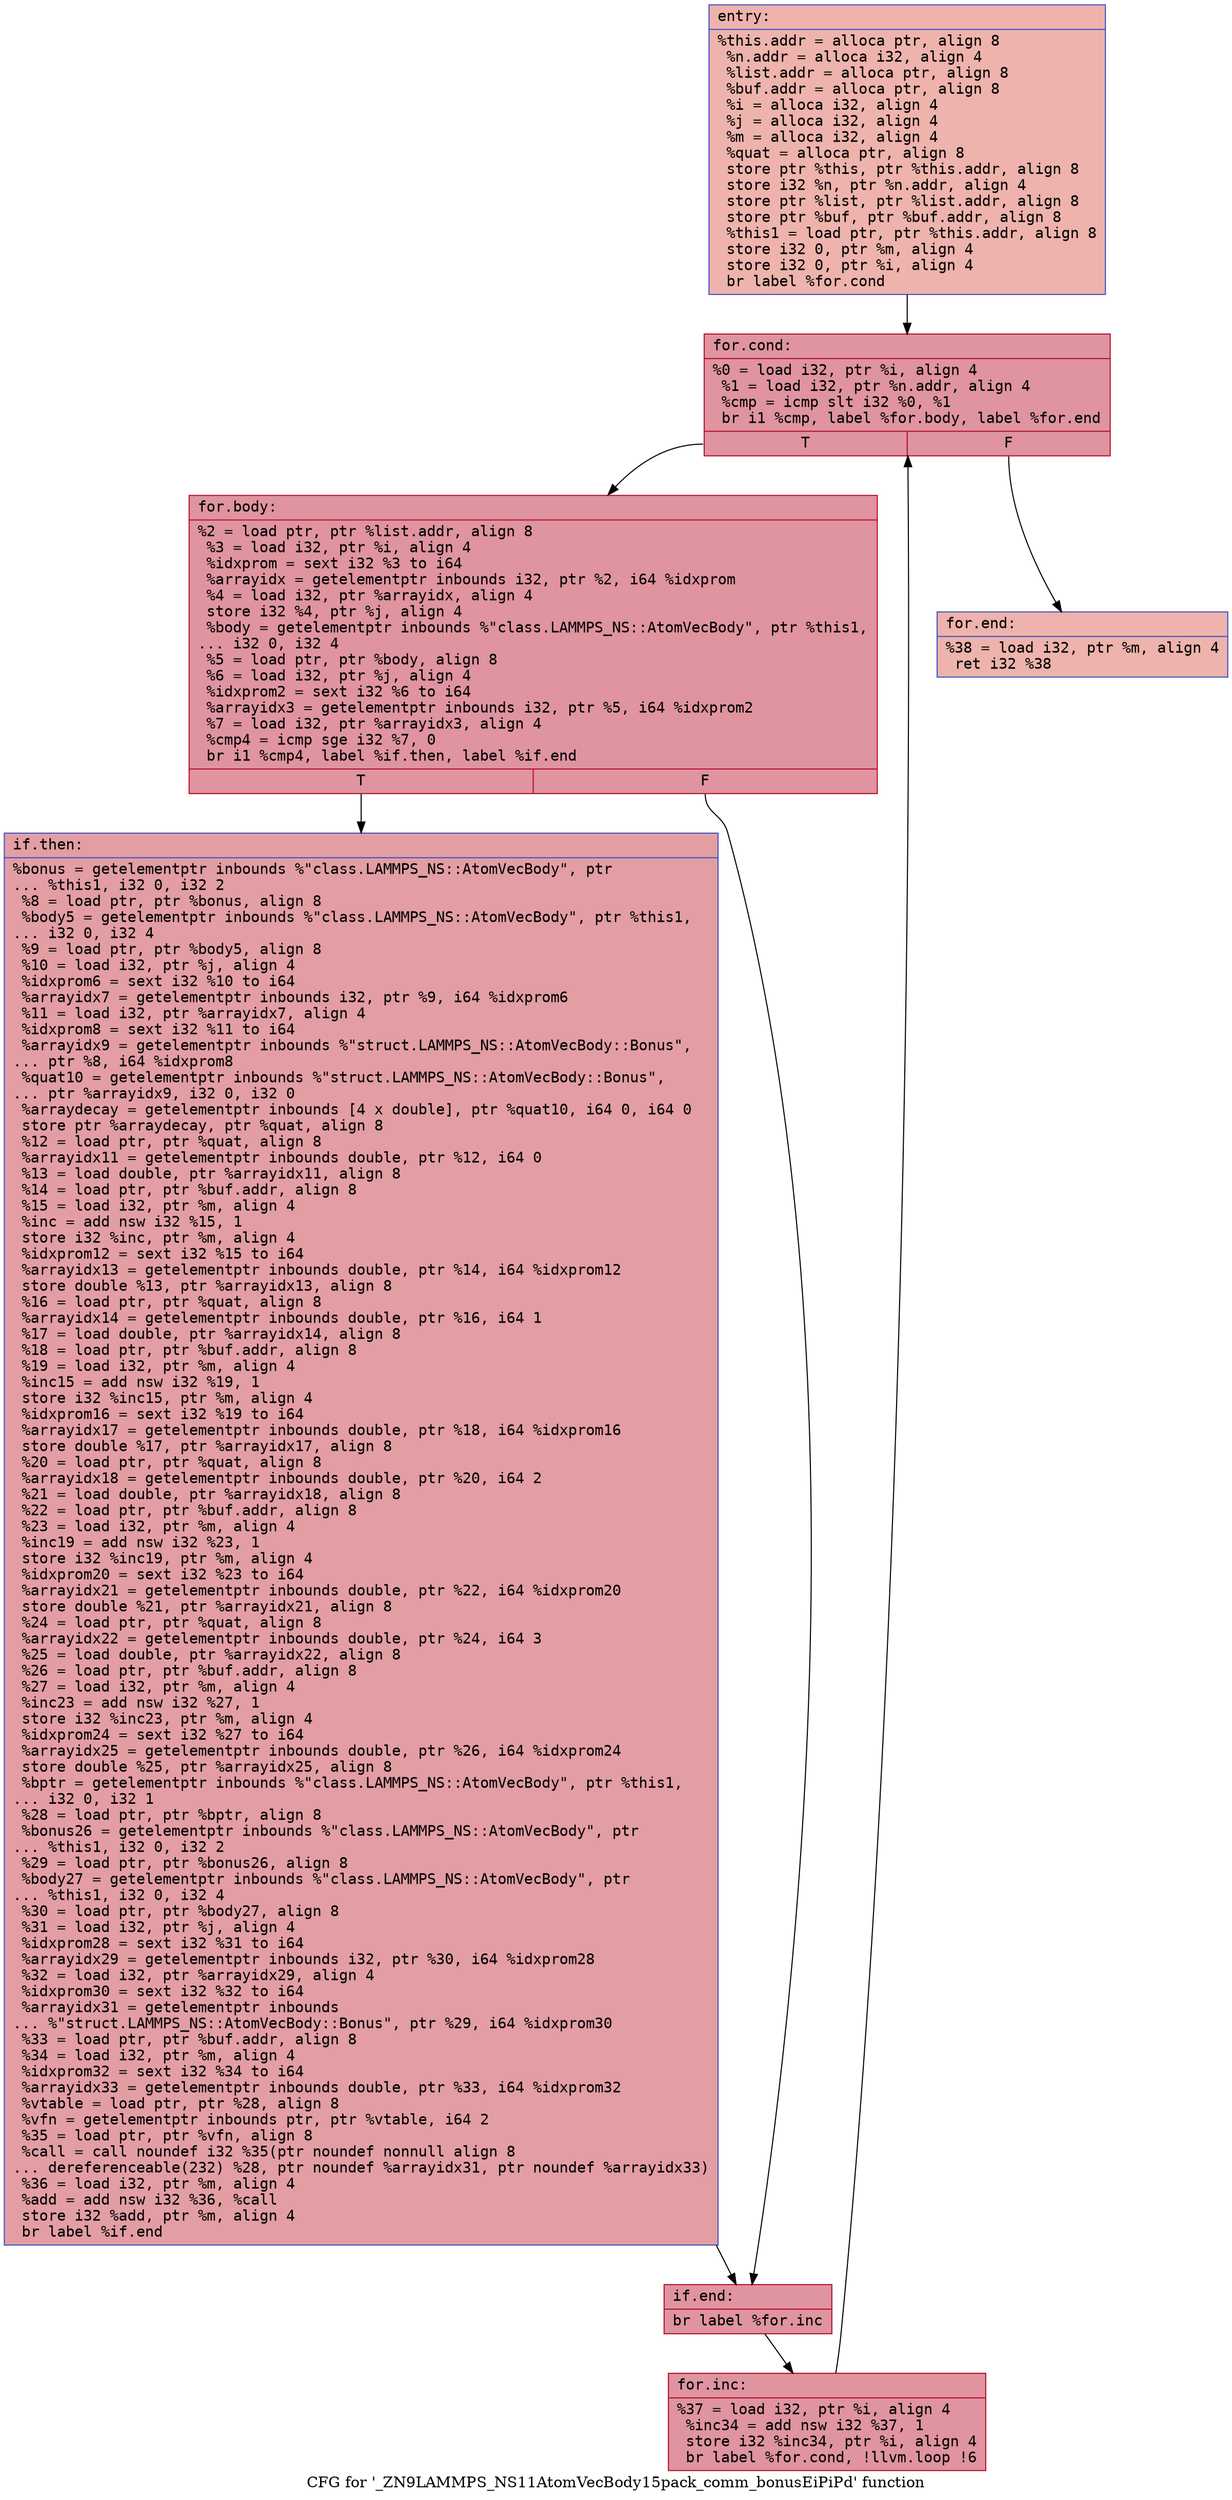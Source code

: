 digraph "CFG for '_ZN9LAMMPS_NS11AtomVecBody15pack_comm_bonusEiPiPd' function" {
	label="CFG for '_ZN9LAMMPS_NS11AtomVecBody15pack_comm_bonusEiPiPd' function";

	Node0x564c7b4627b0 [shape=record,color="#3d50c3ff", style=filled, fillcolor="#d6524470" fontname="Courier",label="{entry:\l|  %this.addr = alloca ptr, align 8\l  %n.addr = alloca i32, align 4\l  %list.addr = alloca ptr, align 8\l  %buf.addr = alloca ptr, align 8\l  %i = alloca i32, align 4\l  %j = alloca i32, align 4\l  %m = alloca i32, align 4\l  %quat = alloca ptr, align 8\l  store ptr %this, ptr %this.addr, align 8\l  store i32 %n, ptr %n.addr, align 4\l  store ptr %list, ptr %list.addr, align 8\l  store ptr %buf, ptr %buf.addr, align 8\l  %this1 = load ptr, ptr %this.addr, align 8\l  store i32 0, ptr %m, align 4\l  store i32 0, ptr %i, align 4\l  br label %for.cond\l}"];
	Node0x564c7b4627b0 -> Node0x564c7b4631c0[tooltip="entry -> for.cond\nProbability 100.00%" ];
	Node0x564c7b4631c0 [shape=record,color="#b70d28ff", style=filled, fillcolor="#b70d2870" fontname="Courier",label="{for.cond:\l|  %0 = load i32, ptr %i, align 4\l  %1 = load i32, ptr %n.addr, align 4\l  %cmp = icmp slt i32 %0, %1\l  br i1 %cmp, label %for.body, label %for.end\l|{<s0>T|<s1>F}}"];
	Node0x564c7b4631c0:s0 -> Node0x564c7b463440[tooltip="for.cond -> for.body\nProbability 96.88%" ];
	Node0x564c7b4631c0:s1 -> Node0x564c7b4634c0[tooltip="for.cond -> for.end\nProbability 3.12%" ];
	Node0x564c7b463440 [shape=record,color="#b70d28ff", style=filled, fillcolor="#b70d2870" fontname="Courier",label="{for.body:\l|  %2 = load ptr, ptr %list.addr, align 8\l  %3 = load i32, ptr %i, align 4\l  %idxprom = sext i32 %3 to i64\l  %arrayidx = getelementptr inbounds i32, ptr %2, i64 %idxprom\l  %4 = load i32, ptr %arrayidx, align 4\l  store i32 %4, ptr %j, align 4\l  %body = getelementptr inbounds %\"class.LAMMPS_NS::AtomVecBody\", ptr %this1,\l... i32 0, i32 4\l  %5 = load ptr, ptr %body, align 8\l  %6 = load i32, ptr %j, align 4\l  %idxprom2 = sext i32 %6 to i64\l  %arrayidx3 = getelementptr inbounds i32, ptr %5, i64 %idxprom2\l  %7 = load i32, ptr %arrayidx3, align 4\l  %cmp4 = icmp sge i32 %7, 0\l  br i1 %cmp4, label %if.then, label %if.end\l|{<s0>T|<s1>F}}"];
	Node0x564c7b463440:s0 -> Node0x564c7b463de0[tooltip="for.body -> if.then\nProbability 50.00%" ];
	Node0x564c7b463440:s1 -> Node0x564c7b462c80[tooltip="for.body -> if.end\nProbability 50.00%" ];
	Node0x564c7b463de0 [shape=record,color="#3d50c3ff", style=filled, fillcolor="#be242e70" fontname="Courier",label="{if.then:\l|  %bonus = getelementptr inbounds %\"class.LAMMPS_NS::AtomVecBody\", ptr\l... %this1, i32 0, i32 2\l  %8 = load ptr, ptr %bonus, align 8\l  %body5 = getelementptr inbounds %\"class.LAMMPS_NS::AtomVecBody\", ptr %this1,\l... i32 0, i32 4\l  %9 = load ptr, ptr %body5, align 8\l  %10 = load i32, ptr %j, align 4\l  %idxprom6 = sext i32 %10 to i64\l  %arrayidx7 = getelementptr inbounds i32, ptr %9, i64 %idxprom6\l  %11 = load i32, ptr %arrayidx7, align 4\l  %idxprom8 = sext i32 %11 to i64\l  %arrayidx9 = getelementptr inbounds %\"struct.LAMMPS_NS::AtomVecBody::Bonus\",\l... ptr %8, i64 %idxprom8\l  %quat10 = getelementptr inbounds %\"struct.LAMMPS_NS::AtomVecBody::Bonus\",\l... ptr %arrayidx9, i32 0, i32 0\l  %arraydecay = getelementptr inbounds [4 x double], ptr %quat10, i64 0, i64 0\l  store ptr %arraydecay, ptr %quat, align 8\l  %12 = load ptr, ptr %quat, align 8\l  %arrayidx11 = getelementptr inbounds double, ptr %12, i64 0\l  %13 = load double, ptr %arrayidx11, align 8\l  %14 = load ptr, ptr %buf.addr, align 8\l  %15 = load i32, ptr %m, align 4\l  %inc = add nsw i32 %15, 1\l  store i32 %inc, ptr %m, align 4\l  %idxprom12 = sext i32 %15 to i64\l  %arrayidx13 = getelementptr inbounds double, ptr %14, i64 %idxprom12\l  store double %13, ptr %arrayidx13, align 8\l  %16 = load ptr, ptr %quat, align 8\l  %arrayidx14 = getelementptr inbounds double, ptr %16, i64 1\l  %17 = load double, ptr %arrayidx14, align 8\l  %18 = load ptr, ptr %buf.addr, align 8\l  %19 = load i32, ptr %m, align 4\l  %inc15 = add nsw i32 %19, 1\l  store i32 %inc15, ptr %m, align 4\l  %idxprom16 = sext i32 %19 to i64\l  %arrayidx17 = getelementptr inbounds double, ptr %18, i64 %idxprom16\l  store double %17, ptr %arrayidx17, align 8\l  %20 = load ptr, ptr %quat, align 8\l  %arrayidx18 = getelementptr inbounds double, ptr %20, i64 2\l  %21 = load double, ptr %arrayidx18, align 8\l  %22 = load ptr, ptr %buf.addr, align 8\l  %23 = load i32, ptr %m, align 4\l  %inc19 = add nsw i32 %23, 1\l  store i32 %inc19, ptr %m, align 4\l  %idxprom20 = sext i32 %23 to i64\l  %arrayidx21 = getelementptr inbounds double, ptr %22, i64 %idxprom20\l  store double %21, ptr %arrayidx21, align 8\l  %24 = load ptr, ptr %quat, align 8\l  %arrayidx22 = getelementptr inbounds double, ptr %24, i64 3\l  %25 = load double, ptr %arrayidx22, align 8\l  %26 = load ptr, ptr %buf.addr, align 8\l  %27 = load i32, ptr %m, align 4\l  %inc23 = add nsw i32 %27, 1\l  store i32 %inc23, ptr %m, align 4\l  %idxprom24 = sext i32 %27 to i64\l  %arrayidx25 = getelementptr inbounds double, ptr %26, i64 %idxprom24\l  store double %25, ptr %arrayidx25, align 8\l  %bptr = getelementptr inbounds %\"class.LAMMPS_NS::AtomVecBody\", ptr %this1,\l... i32 0, i32 1\l  %28 = load ptr, ptr %bptr, align 8\l  %bonus26 = getelementptr inbounds %\"class.LAMMPS_NS::AtomVecBody\", ptr\l... %this1, i32 0, i32 2\l  %29 = load ptr, ptr %bonus26, align 8\l  %body27 = getelementptr inbounds %\"class.LAMMPS_NS::AtomVecBody\", ptr\l... %this1, i32 0, i32 4\l  %30 = load ptr, ptr %body27, align 8\l  %31 = load i32, ptr %j, align 4\l  %idxprom28 = sext i32 %31 to i64\l  %arrayidx29 = getelementptr inbounds i32, ptr %30, i64 %idxprom28\l  %32 = load i32, ptr %arrayidx29, align 4\l  %idxprom30 = sext i32 %32 to i64\l  %arrayidx31 = getelementptr inbounds\l... %\"struct.LAMMPS_NS::AtomVecBody::Bonus\", ptr %29, i64 %idxprom30\l  %33 = load ptr, ptr %buf.addr, align 8\l  %34 = load i32, ptr %m, align 4\l  %idxprom32 = sext i32 %34 to i64\l  %arrayidx33 = getelementptr inbounds double, ptr %33, i64 %idxprom32\l  %vtable = load ptr, ptr %28, align 8\l  %vfn = getelementptr inbounds ptr, ptr %vtable, i64 2\l  %35 = load ptr, ptr %vfn, align 8\l  %call = call noundef i32 %35(ptr noundef nonnull align 8\l... dereferenceable(232) %28, ptr noundef %arrayidx31, ptr noundef %arrayidx33)\l  %36 = load i32, ptr %m, align 4\l  %add = add nsw i32 %36, %call\l  store i32 %add, ptr %m, align 4\l  br label %if.end\l}"];
	Node0x564c7b463de0 -> Node0x564c7b462c80[tooltip="if.then -> if.end\nProbability 100.00%" ];
	Node0x564c7b462c80 [shape=record,color="#b70d28ff", style=filled, fillcolor="#b70d2870" fontname="Courier",label="{if.end:\l|  br label %for.inc\l}"];
	Node0x564c7b462c80 -> Node0x564c7b467510[tooltip="if.end -> for.inc\nProbability 100.00%" ];
	Node0x564c7b467510 [shape=record,color="#b70d28ff", style=filled, fillcolor="#b70d2870" fontname="Courier",label="{for.inc:\l|  %37 = load i32, ptr %i, align 4\l  %inc34 = add nsw i32 %37, 1\l  store i32 %inc34, ptr %i, align 4\l  br label %for.cond, !llvm.loop !6\l}"];
	Node0x564c7b467510 -> Node0x564c7b4631c0[tooltip="for.inc -> for.cond\nProbability 100.00%" ];
	Node0x564c7b4634c0 [shape=record,color="#3d50c3ff", style=filled, fillcolor="#d6524470" fontname="Courier",label="{for.end:\l|  %38 = load i32, ptr %m, align 4\l  ret i32 %38\l}"];
}
